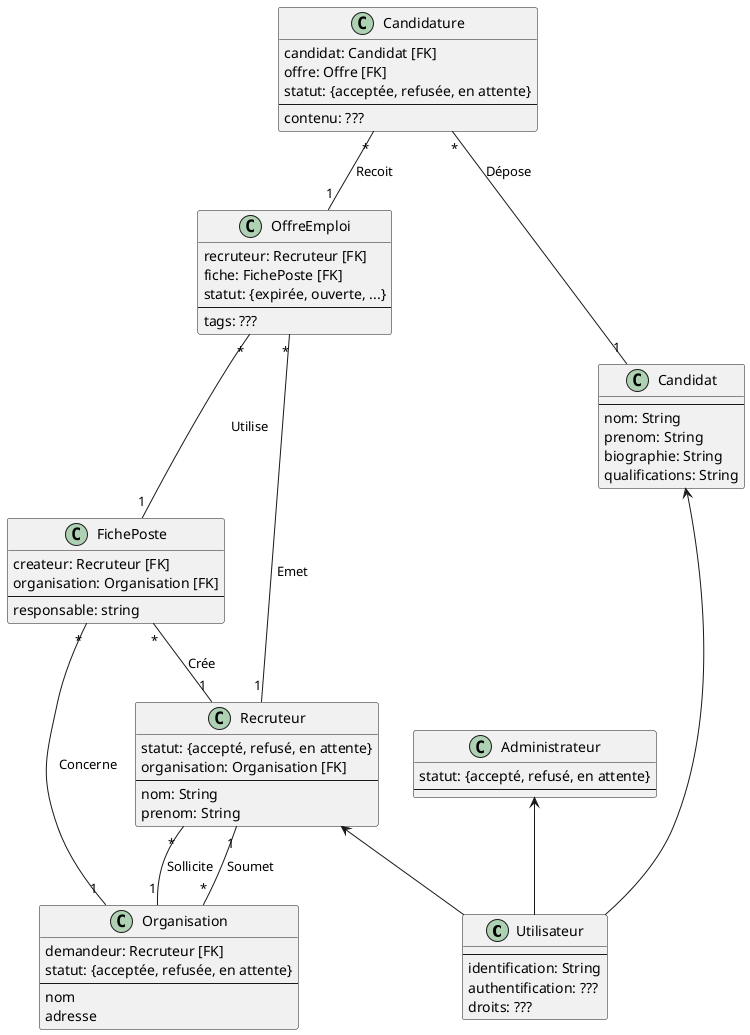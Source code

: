@startuml

class Utilisateur {
    ---
    identification: String
    authentification: ???
    droits: ???
}

class Organisation {
    demandeur: Recruteur [FK]
    statut: {acceptée, refusée, en attente}
    ---
    nom
    adresse
}

class Recruteur {
    statut: {accepté, refusé, en attente}
    organisation: Organisation [FK]
    ---
    nom: String
    prenom: String
}

class Candidat {
    ---
    nom: String
    prenom: String
    biographie: String
    qualifications: String
}

class Administrateur {
    statut: {accepté, refusé, en attente}
    ---
}

class OffreEmploi {
    recruteur: Recruteur [FK]
    fiche: FichePoste [FK]
    statut: {expirée, ouverte, ...}
    ---
    tags: ???
}

class Candidature {
    candidat: Candidat [FK]
    offre: Offre [FK]
    statut: {acceptée, refusée, en attente}
    ---
    contenu: ???
}

class FichePoste {
    createur: Recruteur [FK]
    organisation: Organisation [FK]
    ---
    responsable: string
}


Candidat <-- Utilisateur
Recruteur <-- Utilisateur
Administrateur <-- Utilisateur
Recruteur "*" -- "1" Organisation: "Sollicite"

Candidature "*" -- "1" OffreEmploi: "Recoit"
Candidature "*" -- "1" Candidat: "Dépose"

OffreEmploi "*" -- "1" Recruteur: "Emet"
Organisation "*" -- "1" Recruteur: "Soumet"

FichePoste "*" -- "1" Recruteur: "Crée"
FichePoste "*" -- "1" Organisation: "Concerne"
OffreEmploi "*" -- "1" FichePoste: "Utilise"

@enduml